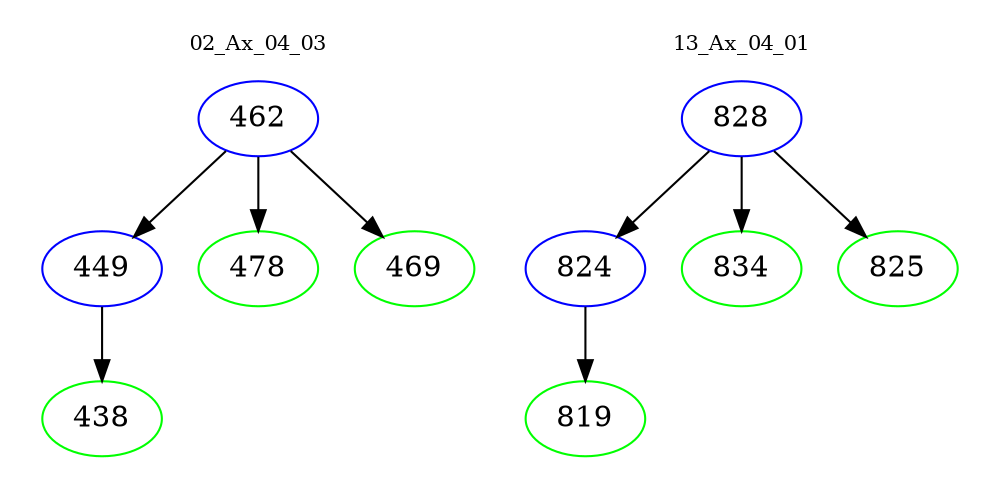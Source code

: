 digraph{
subgraph cluster_0 {
color = white
label = "02_Ax_04_03";
fontsize=10;
T0_462 [label="462", color="blue"]
T0_462 -> T0_449 [color="black"]
T0_449 [label="449", color="blue"]
T0_449 -> T0_438 [color="black"]
T0_438 [label="438", color="green"]
T0_462 -> T0_478 [color="black"]
T0_478 [label="478", color="green"]
T0_462 -> T0_469 [color="black"]
T0_469 [label="469", color="green"]
}
subgraph cluster_1 {
color = white
label = "13_Ax_04_01";
fontsize=10;
T1_828 [label="828", color="blue"]
T1_828 -> T1_824 [color="black"]
T1_824 [label="824", color="blue"]
T1_824 -> T1_819 [color="black"]
T1_819 [label="819", color="green"]
T1_828 -> T1_834 [color="black"]
T1_834 [label="834", color="green"]
T1_828 -> T1_825 [color="black"]
T1_825 [label="825", color="green"]
}
}
